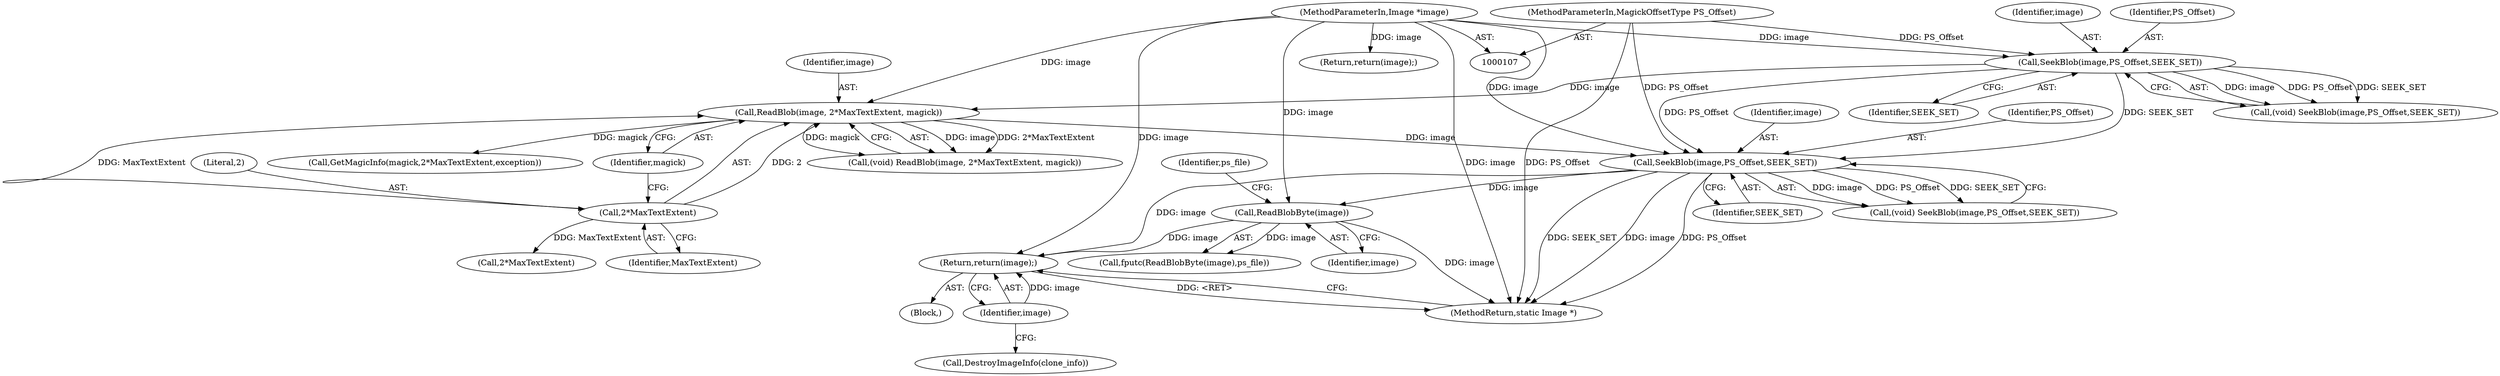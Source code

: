 digraph "0_ImageMagick_a251039393f423c7858e63cab6aa98d17b8b7a41@pointer" {
"1000324" [label="(Return,return(image);)"];
"1000325" [label="(Identifier,image)"];
"1000186" [label="(Call,ReadBlobByte(image))"];
"1000173" [label="(Call,SeekBlob(image,PS_Offset,SEEK_SET))"];
"1000165" [label="(Call,ReadBlob(image, 2*MaxTextExtent, magick))"];
"1000159" [label="(Call,SeekBlob(image,PS_Offset,SEEK_SET))"];
"1000108" [label="(MethodParameterIn,Image *image)"];
"1000110" [label="(MethodParameterIn,MagickOffsetType PS_Offset)"];
"1000167" [label="(Call,2*MaxTextExtent)"];
"1000127" [label="(Return,return(image);)"];
"1000159" [label="(Call,SeekBlob(image,PS_Offset,SEEK_SET))"];
"1000173" [label="(Call,SeekBlob(image,PS_Offset,SEEK_SET))"];
"1000160" [label="(Identifier,image)"];
"1000185" [label="(Call,fputc(ReadBlobByte(image),ps_file))"];
"1000163" [label="(Call,(void) ReadBlob(image, 2*MaxTextExtent, magick))"];
"1000113" [label="(Block,)"];
"1000322" [label="(Call,DestroyImageInfo(clone_info))"];
"1000170" [label="(Identifier,magick)"];
"1000168" [label="(Literal,2)"];
"1000325" [label="(Identifier,image)"];
"1000326" [label="(MethodReturn,static Image *)"];
"1000324" [label="(Return,return(image);)"];
"1000195" [label="(Call,GetMagicInfo(magick,2*MaxTextExtent,exception))"];
"1000108" [label="(MethodParameterIn,Image *image)"];
"1000157" [label="(Call,(void) SeekBlob(image,PS_Offset,SEEK_SET))"];
"1000174" [label="(Identifier,image)"];
"1000162" [label="(Identifier,SEEK_SET)"];
"1000187" [label="(Identifier,image)"];
"1000176" [label="(Identifier,SEEK_SET)"];
"1000171" [label="(Call,(void) SeekBlob(image,PS_Offset,SEEK_SET))"];
"1000188" [label="(Identifier,ps_file)"];
"1000169" [label="(Identifier,MaxTextExtent)"];
"1000197" [label="(Call,2*MaxTextExtent)"];
"1000166" [label="(Identifier,image)"];
"1000165" [label="(Call,ReadBlob(image, 2*MaxTextExtent, magick))"];
"1000167" [label="(Call,2*MaxTextExtent)"];
"1000110" [label="(MethodParameterIn,MagickOffsetType PS_Offset)"];
"1000175" [label="(Identifier,PS_Offset)"];
"1000186" [label="(Call,ReadBlobByte(image))"];
"1000161" [label="(Identifier,PS_Offset)"];
"1000324" -> "1000113"  [label="AST: "];
"1000324" -> "1000325"  [label="CFG: "];
"1000325" -> "1000324"  [label="AST: "];
"1000326" -> "1000324"  [label="CFG: "];
"1000324" -> "1000326"  [label="DDG: <RET>"];
"1000325" -> "1000324"  [label="DDG: image"];
"1000186" -> "1000324"  [label="DDG: image"];
"1000173" -> "1000324"  [label="DDG: image"];
"1000108" -> "1000324"  [label="DDG: image"];
"1000325" -> "1000322"  [label="CFG: "];
"1000186" -> "1000185"  [label="AST: "];
"1000186" -> "1000187"  [label="CFG: "];
"1000187" -> "1000186"  [label="AST: "];
"1000188" -> "1000186"  [label="CFG: "];
"1000186" -> "1000326"  [label="DDG: image"];
"1000186" -> "1000185"  [label="DDG: image"];
"1000173" -> "1000186"  [label="DDG: image"];
"1000108" -> "1000186"  [label="DDG: image"];
"1000173" -> "1000171"  [label="AST: "];
"1000173" -> "1000176"  [label="CFG: "];
"1000174" -> "1000173"  [label="AST: "];
"1000175" -> "1000173"  [label="AST: "];
"1000176" -> "1000173"  [label="AST: "];
"1000171" -> "1000173"  [label="CFG: "];
"1000173" -> "1000326"  [label="DDG: SEEK_SET"];
"1000173" -> "1000326"  [label="DDG: image"];
"1000173" -> "1000326"  [label="DDG: PS_Offset"];
"1000173" -> "1000171"  [label="DDG: image"];
"1000173" -> "1000171"  [label="DDG: PS_Offset"];
"1000173" -> "1000171"  [label="DDG: SEEK_SET"];
"1000165" -> "1000173"  [label="DDG: image"];
"1000108" -> "1000173"  [label="DDG: image"];
"1000159" -> "1000173"  [label="DDG: PS_Offset"];
"1000159" -> "1000173"  [label="DDG: SEEK_SET"];
"1000110" -> "1000173"  [label="DDG: PS_Offset"];
"1000165" -> "1000163"  [label="AST: "];
"1000165" -> "1000170"  [label="CFG: "];
"1000166" -> "1000165"  [label="AST: "];
"1000167" -> "1000165"  [label="AST: "];
"1000170" -> "1000165"  [label="AST: "];
"1000163" -> "1000165"  [label="CFG: "];
"1000165" -> "1000163"  [label="DDG: image"];
"1000165" -> "1000163"  [label="DDG: 2*MaxTextExtent"];
"1000165" -> "1000163"  [label="DDG: magick"];
"1000159" -> "1000165"  [label="DDG: image"];
"1000108" -> "1000165"  [label="DDG: image"];
"1000167" -> "1000165"  [label="DDG: 2"];
"1000167" -> "1000165"  [label="DDG: MaxTextExtent"];
"1000165" -> "1000195"  [label="DDG: magick"];
"1000159" -> "1000157"  [label="AST: "];
"1000159" -> "1000162"  [label="CFG: "];
"1000160" -> "1000159"  [label="AST: "];
"1000161" -> "1000159"  [label="AST: "];
"1000162" -> "1000159"  [label="AST: "];
"1000157" -> "1000159"  [label="CFG: "];
"1000159" -> "1000157"  [label="DDG: image"];
"1000159" -> "1000157"  [label="DDG: PS_Offset"];
"1000159" -> "1000157"  [label="DDG: SEEK_SET"];
"1000108" -> "1000159"  [label="DDG: image"];
"1000110" -> "1000159"  [label="DDG: PS_Offset"];
"1000108" -> "1000107"  [label="AST: "];
"1000108" -> "1000326"  [label="DDG: image"];
"1000108" -> "1000127"  [label="DDG: image"];
"1000110" -> "1000107"  [label="AST: "];
"1000110" -> "1000326"  [label="DDG: PS_Offset"];
"1000167" -> "1000169"  [label="CFG: "];
"1000168" -> "1000167"  [label="AST: "];
"1000169" -> "1000167"  [label="AST: "];
"1000170" -> "1000167"  [label="CFG: "];
"1000167" -> "1000197"  [label="DDG: MaxTextExtent"];
}
